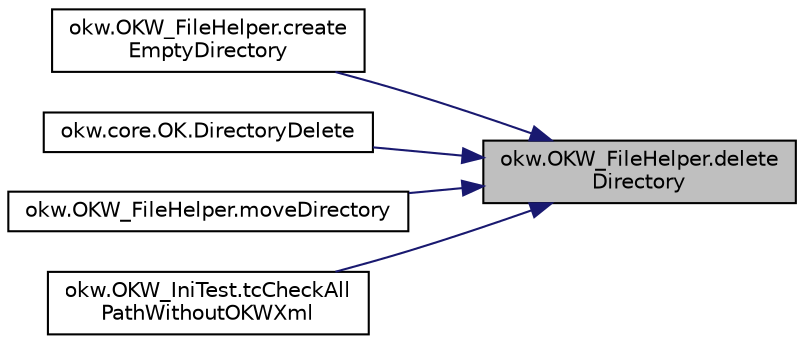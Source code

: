 digraph "okw.OKW_FileHelper.deleteDirectory"
{
 // INTERACTIVE_SVG=YES
 // LATEX_PDF_SIZE
  edge [fontname="Helvetica",fontsize="10",labelfontname="Helvetica",labelfontsize="10"];
  node [fontname="Helvetica",fontsize="10",shape=record];
  rankdir="RL";
  Node1 [label="okw.OKW_FileHelper.delete\lDirectory",height=0.2,width=0.4,color="black", fillcolor="grey75", style="filled", fontcolor="black",tooltip="Löschent rekursiv alle Dateien und Unterverzeichnisse und das gegebenen Verzeichniss selbst."];
  Node1 -> Node2 [dir="back",color="midnightblue",fontsize="10",style="solid",fontname="Helvetica"];
  Node2 [label="okw.OKW_FileHelper.create\lEmptyDirectory",height=0.2,width=0.4,color="black", fillcolor="white", style="filled",URL="$classokw_1_1_o_k_w___file_helper.html#a3f1e666538681aaa975fde389b707ee7",tooltip=" "];
  Node1 -> Node3 [dir="back",color="midnightblue",fontsize="10",style="solid",fontname="Helvetica"];
  Node3 [label="okw.core.OK.DirectoryDelete",height=0.2,width=0.4,color="black", fillcolor="white", style="filled",URL="$classokw_1_1core_1_1_o_k.html#adf349fdc15f131021482cc7790ba32df",tooltip="Löscht die gegebene Datei."];
  Node1 -> Node4 [dir="back",color="midnightblue",fontsize="10",style="solid",fontname="Helvetica"];
  Node4 [label="okw.OKW_FileHelper.moveDirectory",height=0.2,width=0.4,color="black", fillcolor="white", style="filled",URL="$classokw_1_1_o_k_w___file_helper.html#a8a031226863d889540a861a6e47c38b6",tooltip="Verzeichniss verschieben löschen des gegebenen Verzeichnisses."];
  Node1 -> Node5 [dir="back",color="midnightblue",fontsize="10",style="solid",fontname="Helvetica"];
  Node5 [label="okw.OKW_IniTest.tcCheckAll\lPathWithoutOKWXml",height=0.2,width=0.4,color="black", fillcolor="white", style="filled",URL="$classokw_1_1_o_k_w___ini_test.html#af5b3adad4bba9822c7cde18d523ee4eb",tooltip="Umgebungsvariable ist gesetzt."];
}
